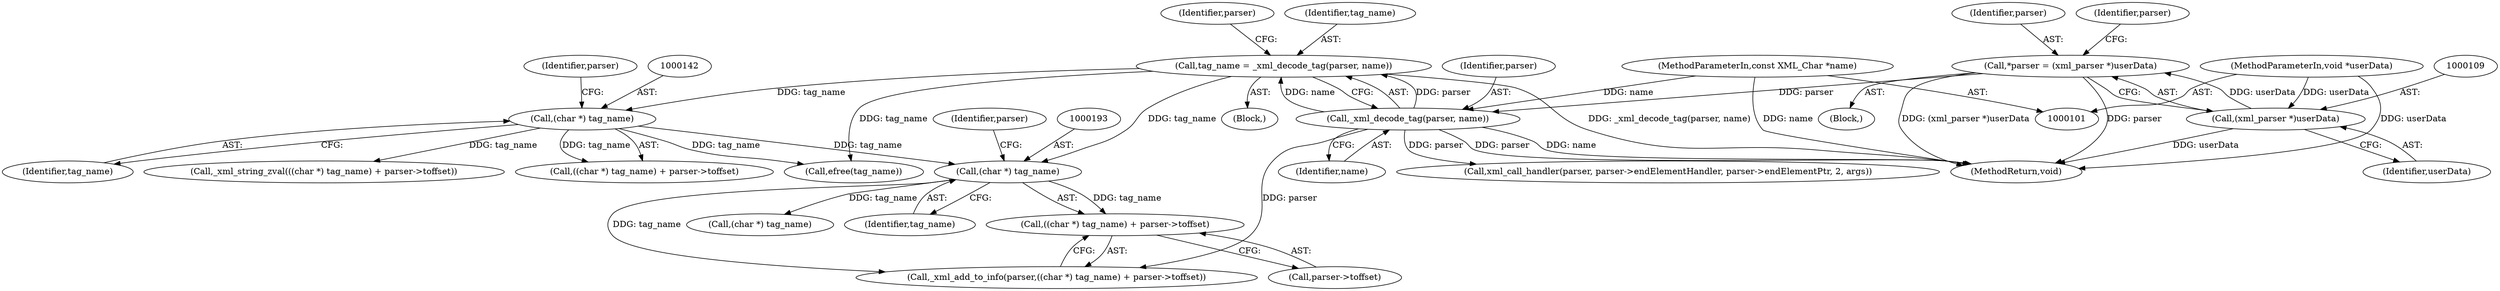 digraph "0_php_dccda88f27a084bcbbb30198ace12b4e7ae961cc_5@pointer" {
"1000191" [label="(Call,((char *) tag_name) + parser->toffset)"];
"1000192" [label="(Call,(char *) tag_name)"];
"1000117" [label="(Call,tag_name = _xml_decode_tag(parser, name))"];
"1000119" [label="(Call,_xml_decode_tag(parser, name))"];
"1000106" [label="(Call,*parser = (xml_parser *)userData)"];
"1000108" [label="(Call,(xml_parser *)userData)"];
"1000102" [label="(MethodParameterIn,void *userData)"];
"1000103" [label="(MethodParameterIn,const XML_Char *name)"];
"1000141" [label="(Call,(char *) tag_name)"];
"1000120" [label="(Identifier,parser)"];
"1000103" [label="(MethodParameterIn,const XML_Char *name)"];
"1000191" [label="(Call,((char *) tag_name) + parser->toffset)"];
"1000145" [label="(Identifier,parser)"];
"1000202" [label="(Call,(char *) tag_name)"];
"1000262" [label="(MethodReturn,void)"];
"1000108" [label="(Call,(xml_parser *)userData)"];
"1000192" [label="(Call,(char *) tag_name)"];
"1000143" [label="(Identifier,tag_name)"];
"1000235" [label="(Call,efree(tag_name))"];
"1000194" [label="(Identifier,tag_name)"];
"1000102" [label="(MethodParameterIn,void *userData)"];
"1000189" [label="(Call,_xml_add_to_info(parser,((char *) tag_name) + parser->toffset))"];
"1000106" [label="(Call,*parser = (xml_parser *)userData)"];
"1000150" [label="(Call,xml_call_handler(parser, parser->endElementHandler, parser->endElementPtr, 2, args))"];
"1000139" [label="(Call,_xml_string_zval(((char *) tag_name) + parser->toffset))"];
"1000119" [label="(Call,_xml_decode_tag(parser, name))"];
"1000195" [label="(Call,parser->toffset)"];
"1000124" [label="(Identifier,parser)"];
"1000107" [label="(Identifier,parser)"];
"1000110" [label="(Identifier,userData)"];
"1000113" [label="(Identifier,parser)"];
"1000117" [label="(Call,tag_name = _xml_decode_tag(parser, name))"];
"1000104" [label="(Block,)"];
"1000140" [label="(Call,((char *) tag_name) + parser->toffset)"];
"1000121" [label="(Identifier,name)"];
"1000141" [label="(Call,(char *) tag_name)"];
"1000114" [label="(Block,)"];
"1000118" [label="(Identifier,tag_name)"];
"1000196" [label="(Identifier,parser)"];
"1000191" -> "1000189"  [label="AST: "];
"1000191" -> "1000195"  [label="CFG: "];
"1000192" -> "1000191"  [label="AST: "];
"1000195" -> "1000191"  [label="AST: "];
"1000189" -> "1000191"  [label="CFG: "];
"1000192" -> "1000191"  [label="DDG: tag_name"];
"1000192" -> "1000194"  [label="CFG: "];
"1000193" -> "1000192"  [label="AST: "];
"1000194" -> "1000192"  [label="AST: "];
"1000196" -> "1000192"  [label="CFG: "];
"1000192" -> "1000189"  [label="DDG: tag_name"];
"1000117" -> "1000192"  [label="DDG: tag_name"];
"1000141" -> "1000192"  [label="DDG: tag_name"];
"1000192" -> "1000202"  [label="DDG: tag_name"];
"1000117" -> "1000114"  [label="AST: "];
"1000117" -> "1000119"  [label="CFG: "];
"1000118" -> "1000117"  [label="AST: "];
"1000119" -> "1000117"  [label="AST: "];
"1000124" -> "1000117"  [label="CFG: "];
"1000117" -> "1000262"  [label="DDG: _xml_decode_tag(parser, name)"];
"1000119" -> "1000117"  [label="DDG: parser"];
"1000119" -> "1000117"  [label="DDG: name"];
"1000117" -> "1000141"  [label="DDG: tag_name"];
"1000117" -> "1000235"  [label="DDG: tag_name"];
"1000119" -> "1000121"  [label="CFG: "];
"1000120" -> "1000119"  [label="AST: "];
"1000121" -> "1000119"  [label="AST: "];
"1000119" -> "1000262"  [label="DDG: name"];
"1000119" -> "1000262"  [label="DDG: parser"];
"1000106" -> "1000119"  [label="DDG: parser"];
"1000103" -> "1000119"  [label="DDG: name"];
"1000119" -> "1000150"  [label="DDG: parser"];
"1000119" -> "1000189"  [label="DDG: parser"];
"1000106" -> "1000104"  [label="AST: "];
"1000106" -> "1000108"  [label="CFG: "];
"1000107" -> "1000106"  [label="AST: "];
"1000108" -> "1000106"  [label="AST: "];
"1000113" -> "1000106"  [label="CFG: "];
"1000106" -> "1000262"  [label="DDG: (xml_parser *)userData"];
"1000106" -> "1000262"  [label="DDG: parser"];
"1000108" -> "1000106"  [label="DDG: userData"];
"1000108" -> "1000110"  [label="CFG: "];
"1000109" -> "1000108"  [label="AST: "];
"1000110" -> "1000108"  [label="AST: "];
"1000108" -> "1000262"  [label="DDG: userData"];
"1000102" -> "1000108"  [label="DDG: userData"];
"1000102" -> "1000101"  [label="AST: "];
"1000102" -> "1000262"  [label="DDG: userData"];
"1000103" -> "1000101"  [label="AST: "];
"1000103" -> "1000262"  [label="DDG: name"];
"1000141" -> "1000140"  [label="AST: "];
"1000141" -> "1000143"  [label="CFG: "];
"1000142" -> "1000141"  [label="AST: "];
"1000143" -> "1000141"  [label="AST: "];
"1000145" -> "1000141"  [label="CFG: "];
"1000141" -> "1000139"  [label="DDG: tag_name"];
"1000141" -> "1000140"  [label="DDG: tag_name"];
"1000141" -> "1000235"  [label="DDG: tag_name"];
}
